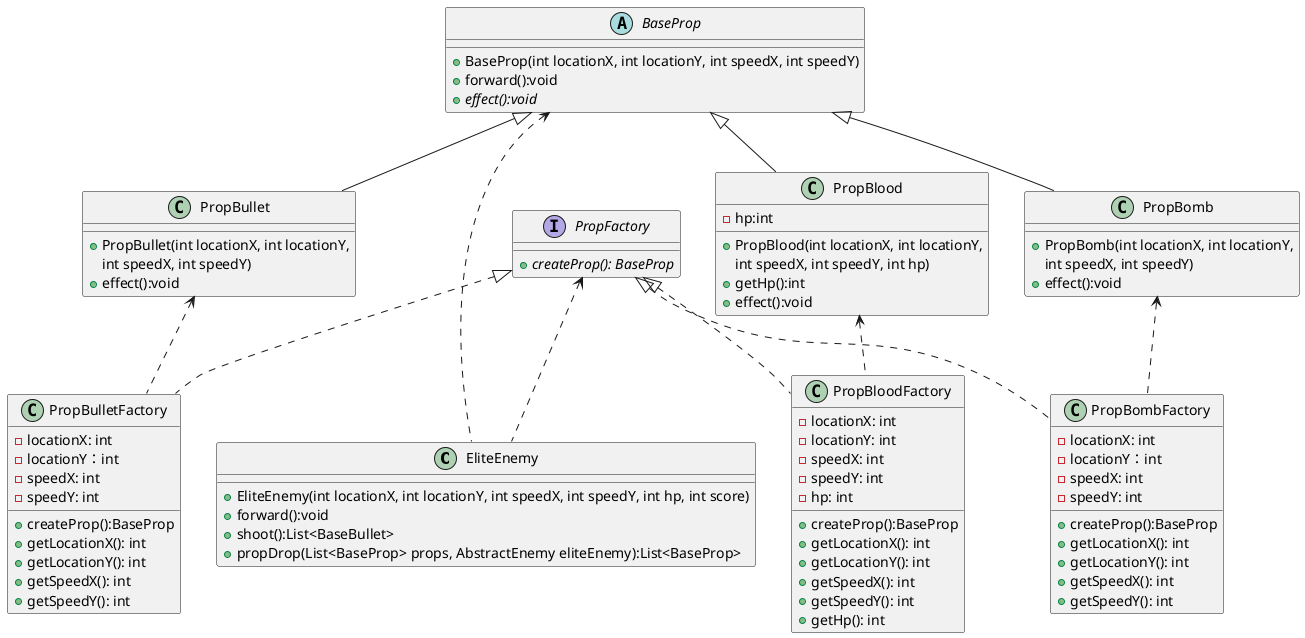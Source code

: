 @startuml
'https://plantuml.com/class-diagram

class EliteEnemy {
    + EliteEnemy(int locationX, int locationY, int speedX, int speedY, int hp, int score)
    + forward():void
    + shoot():List<BaseBullet>
    + propDrop(List<BaseProp> props, AbstractEnemy eliteEnemy):List<BaseProp>
}

abstract class BaseProp {
    + BaseProp(int locationX, int locationY, int speedX, int speedY)
    + forward():void
    + {abstract} effect():void
}

interface PropFactory {
 + {abstract} createProp(): BaseProp
}

BaseProp <.. EliteEnemy
PropFactory <.. EliteEnemy

class PropBlood {
    - hp:int
    + PropBlood(int locationX, int locationY,
      int speedX, int speedY, int hp)
    + getHp():int
    + effect():void
}

class PropBomb {
    + PropBomb(int locationX, int locationY,
      int speedX, int speedY)
    + effect():void
}

class PropBullet {
    + PropBullet(int locationX, int locationY,
      int speedX, int speedY)
    + effect():void
}

class PropBloodFactory
{
    - locationX: int
    - locationY: int
    - speedX: int
    - speedY: int
    - hp: int
    + createProp():BaseProp
    + getLocationX(): int
    + getLocationY(): int
    + getSpeedX(): int
    + getSpeedY(): int
    + getHp(): int
}

class PropBombFactory
{
    - locationX: int
    - locationY：int
    - speedX: int
    - speedY: int
    + createProp():BaseProp
    + getLocationX(): int
    + getLocationY(): int
    + getSpeedX(): int
    + getSpeedY(): int
}

class PropBulletFactory
{
    - locationX: int
    - locationY：int
    - speedX: int
    - speedY: int
    + createProp():BaseProp
    + getLocationX(): int
    + getLocationY(): int
    + getSpeedX(): int
    + getSpeedY(): int
}

PropFactory <|.. PropBloodFactory
PropFactory <|.. PropBombFactory
PropFactory <|.. PropBulletFactory

BaseProp <|-- PropBlood
BaseProp <|-- PropBomb
BaseProp <|-- PropBullet

PropBlood <.. PropBloodFactory
PropBomb <.. PropBombFactory
PropBullet <.. PropBulletFactory



@enduml